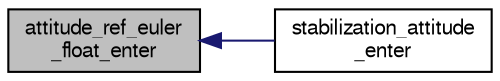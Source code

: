 digraph "attitude_ref_euler_float_enter"
{
  edge [fontname="FreeSans",fontsize="10",labelfontname="FreeSans",labelfontsize="10"];
  node [fontname="FreeSans",fontsize="10",shape=record];
  rankdir="LR";
  Node1 [label="attitude_ref_euler\l_float_enter",height=0.2,width=0.4,color="black", fillcolor="grey75", style="filled", fontcolor="black"];
  Node1 -> Node2 [dir="back",color="midnightblue",fontsize="10",style="solid",fontname="FreeSans"];
  Node2 [label="stabilization_attitude\l_enter",height=0.2,width=0.4,color="black", fillcolor="white", style="filled",URL="$stabilization__attitude__euler__float_8c.html#a23f862ca823e6fd23fc9c111178be077"];
}
